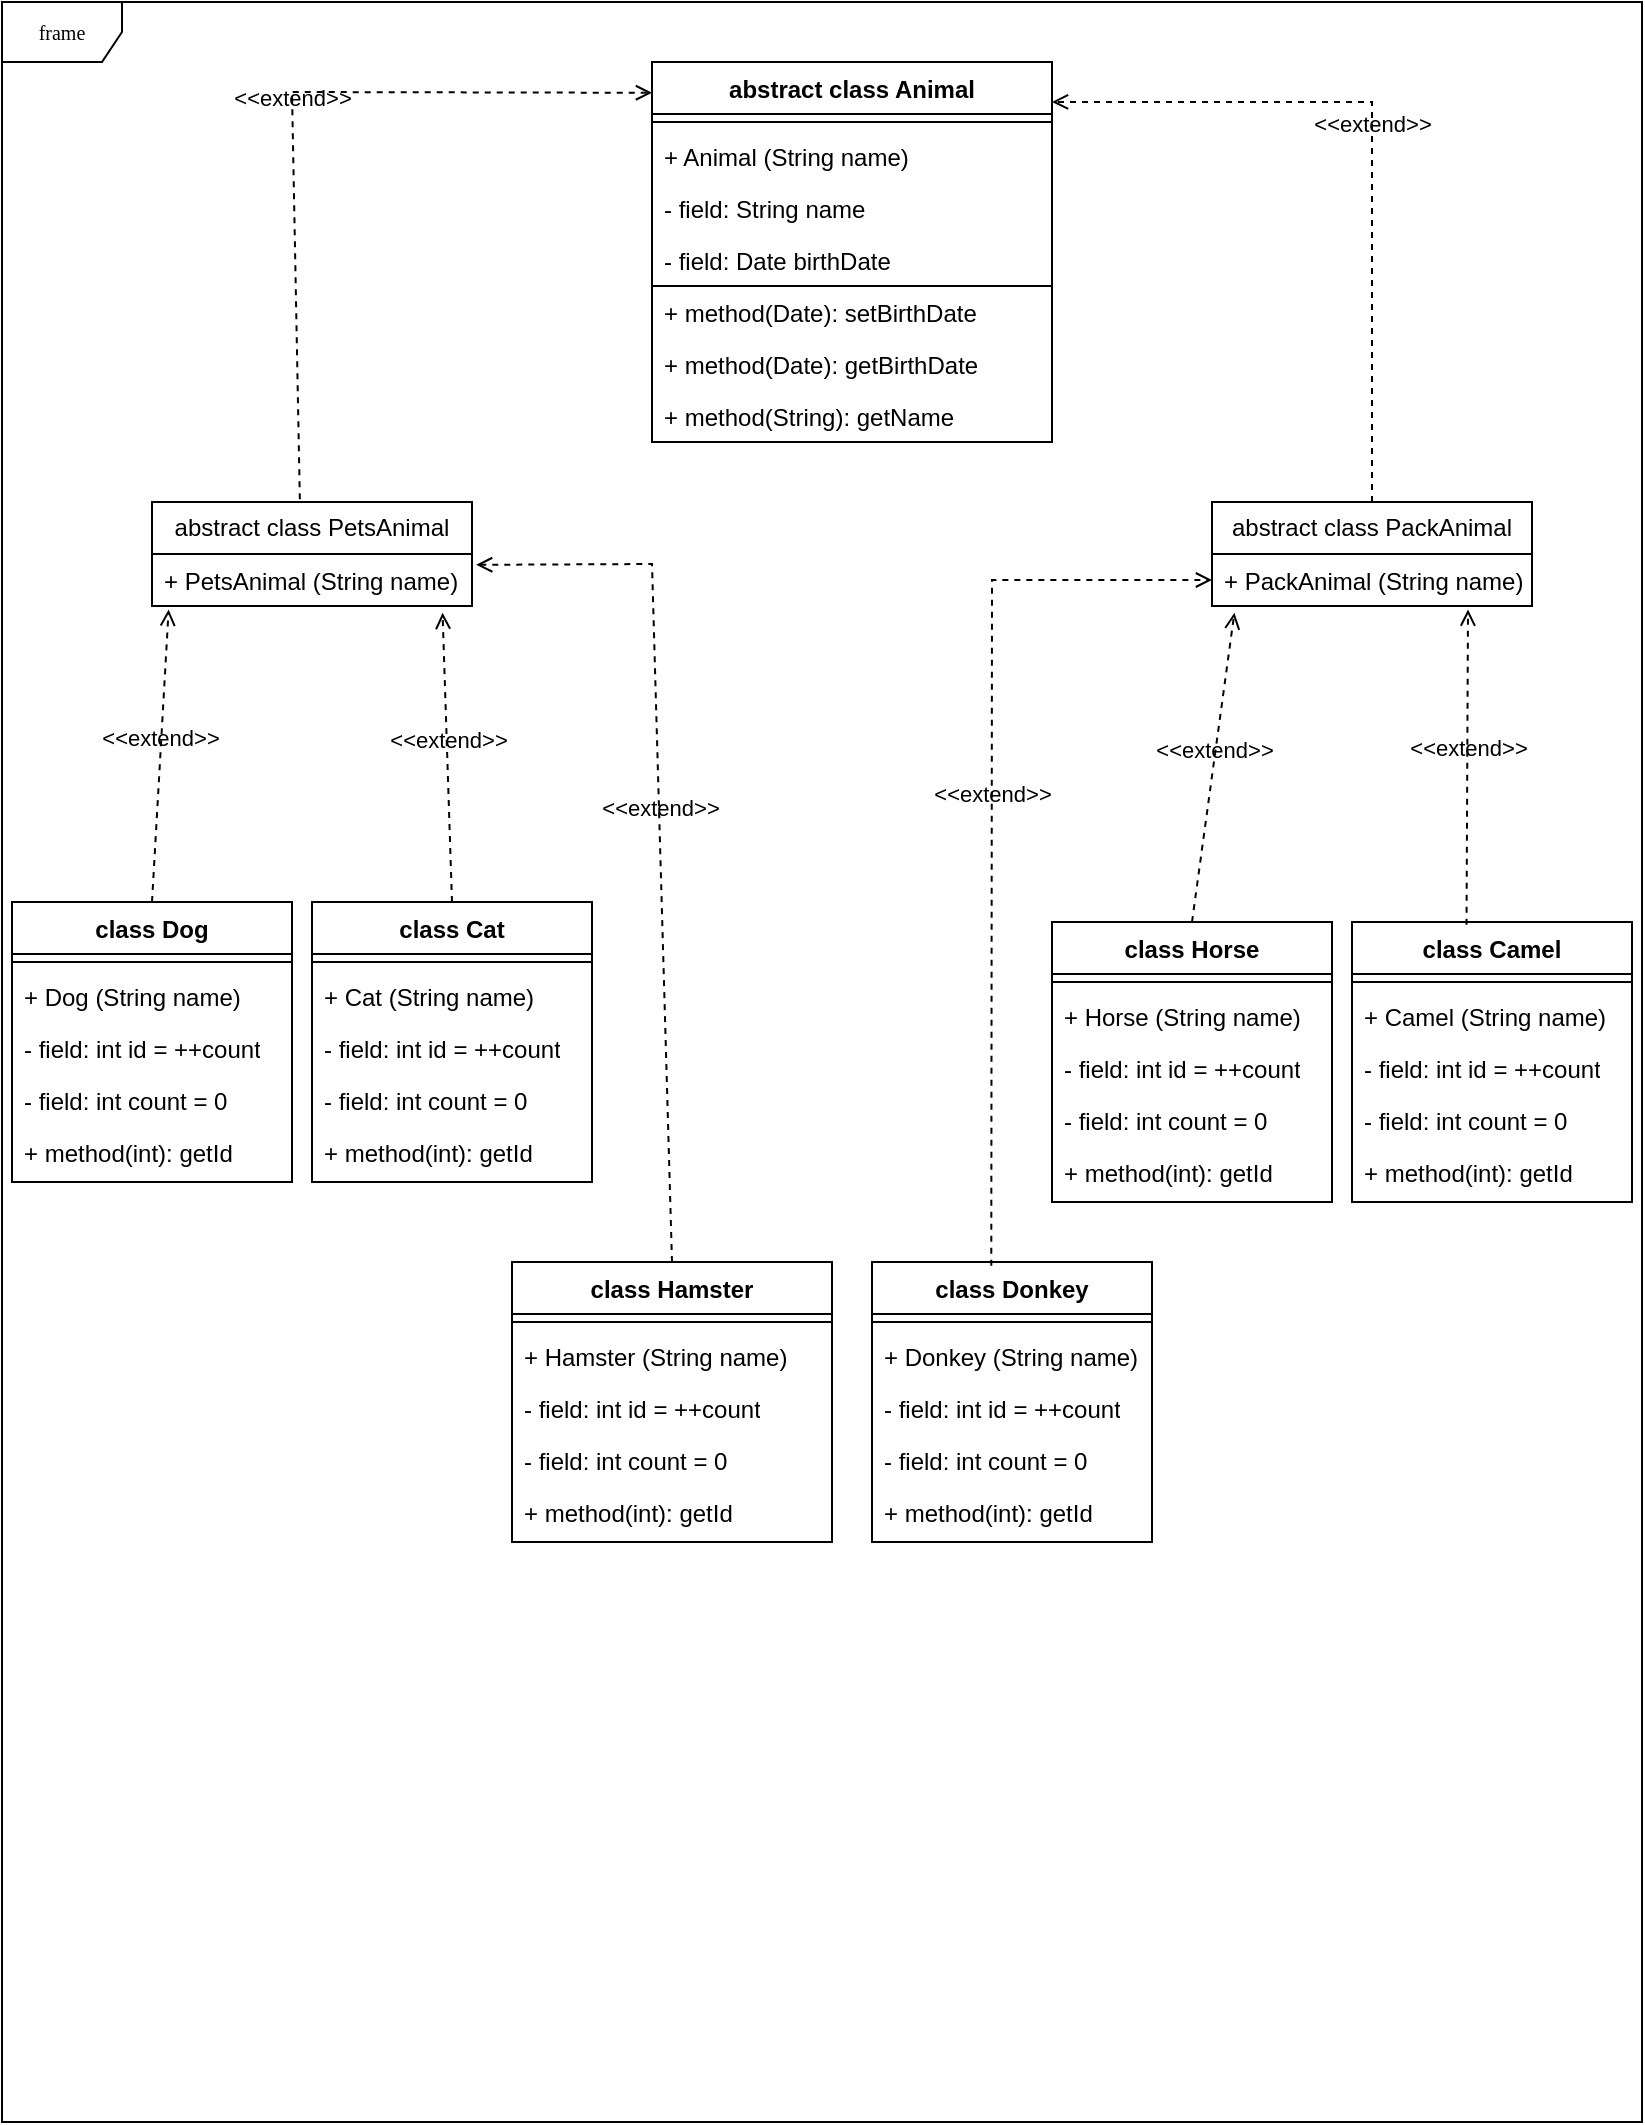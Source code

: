 <mxfile version="22.0.2" type="device">
  <diagram name="Page-1" id="c4acf3e9-155e-7222-9cf6-157b1a14988f">
    <mxGraphModel dx="1036" dy="614" grid="1" gridSize="10" guides="1" tooltips="1" connect="1" arrows="1" fold="1" page="1" pageScale="1" pageWidth="850" pageHeight="1100" background="none" math="0" shadow="0">
      <root>
        <mxCell id="0" />
        <mxCell id="1" parent="0" />
        <mxCell id="17acba5748e5396b-1" value="frame" style="shape=umlFrame;whiteSpace=wrap;html=1;rounded=0;shadow=0;comic=0;labelBackgroundColor=none;strokeWidth=1;fontFamily=Verdana;fontSize=10;align=center;" parent="1" vertex="1">
          <mxGeometry x="15" y="20" width="820" height="1060" as="geometry" />
        </mxCell>
        <mxCell id="R_06dDn50U2fqNJrU8vm-5" value="abstract class Animal" style="swimlane;fontStyle=1;align=center;verticalAlign=top;childLayout=stackLayout;horizontal=1;startSize=26;horizontalStack=0;resizeParent=1;resizeParentMax=0;resizeLast=0;collapsible=1;marginBottom=0;whiteSpace=wrap;html=1;" vertex="1" parent="1">
          <mxGeometry x="340" y="50" width="200" height="190" as="geometry" />
        </mxCell>
        <mxCell id="R_06dDn50U2fqNJrU8vm-7" value="" style="line;strokeWidth=1;fillColor=none;align=left;verticalAlign=middle;spacingTop=-1;spacingLeft=3;spacingRight=3;rotatable=0;labelPosition=right;points=[];portConstraint=eastwest;strokeColor=inherit;" vertex="1" parent="R_06dDn50U2fqNJrU8vm-5">
          <mxGeometry y="26" width="200" height="8" as="geometry" />
        </mxCell>
        <mxCell id="R_06dDn50U2fqNJrU8vm-6" value="+ Animal (String name)" style="text;strokeColor=none;fillColor=none;align=left;verticalAlign=top;spacingLeft=4;spacingRight=4;overflow=hidden;rotatable=0;points=[[0,0.5],[1,0.5]];portConstraint=eastwest;whiteSpace=wrap;html=1;" vertex="1" parent="R_06dDn50U2fqNJrU8vm-5">
          <mxGeometry y="34" width="200" height="26" as="geometry" />
        </mxCell>
        <mxCell id="R_06dDn50U2fqNJrU8vm-13" value="- field: String name" style="text;strokeColor=none;fillColor=none;align=left;verticalAlign=top;spacingLeft=4;spacingRight=4;overflow=hidden;rotatable=0;points=[[0,0.5],[1,0.5]];portConstraint=eastwest;whiteSpace=wrap;html=1;" vertex="1" parent="R_06dDn50U2fqNJrU8vm-5">
          <mxGeometry y="60" width="200" height="26" as="geometry" />
        </mxCell>
        <mxCell id="R_06dDn50U2fqNJrU8vm-11" value="- field: Date birthDate" style="text;strokeColor=none;fillColor=none;align=left;verticalAlign=top;spacingLeft=4;spacingRight=4;overflow=hidden;rotatable=0;points=[[0,0.5],[1,0.5]];portConstraint=eastwest;whiteSpace=wrap;html=1;" vertex="1" parent="R_06dDn50U2fqNJrU8vm-5">
          <mxGeometry y="86" width="200" height="26" as="geometry" />
        </mxCell>
        <mxCell id="R_06dDn50U2fqNJrU8vm-38" value="" style="group;strokeColor=#000000;" vertex="1" connectable="0" parent="R_06dDn50U2fqNJrU8vm-5">
          <mxGeometry y="112" width="200" height="78" as="geometry" />
        </mxCell>
        <mxCell id="R_06dDn50U2fqNJrU8vm-8" value="+ method(Date): setBirthDate" style="text;strokeColor=none;fillColor=none;align=left;verticalAlign=top;spacingLeft=4;spacingRight=4;overflow=hidden;rotatable=0;points=[[0,0.5],[1,0.5]];portConstraint=eastwest;whiteSpace=wrap;html=1;" vertex="1" parent="R_06dDn50U2fqNJrU8vm-38">
          <mxGeometry width="200" height="26" as="geometry" />
        </mxCell>
        <mxCell id="R_06dDn50U2fqNJrU8vm-10" value="+ method(Date): getBirthDate" style="text;strokeColor=none;fillColor=none;align=left;verticalAlign=top;spacingLeft=4;spacingRight=4;overflow=hidden;rotatable=0;points=[[0,0.5],[1,0.5]];portConstraint=eastwest;whiteSpace=wrap;html=1;" vertex="1" parent="R_06dDn50U2fqNJrU8vm-38">
          <mxGeometry y="26" width="200" height="26" as="geometry" />
        </mxCell>
        <mxCell id="R_06dDn50U2fqNJrU8vm-12" value="+ method(String): getName" style="text;strokeColor=none;fillColor=none;align=left;verticalAlign=top;spacingLeft=4;spacingRight=4;overflow=hidden;rotatable=0;points=[[0,0.5],[1,0.5]];portConstraint=eastwest;whiteSpace=wrap;html=1;" vertex="1" parent="R_06dDn50U2fqNJrU8vm-38">
          <mxGeometry y="52" width="200" height="26" as="geometry" />
        </mxCell>
        <mxCell id="R_06dDn50U2fqNJrU8vm-14" value="abstract class PetsAnimal" style="swimlane;fontStyle=0;childLayout=stackLayout;horizontal=1;startSize=26;fillColor=none;horizontalStack=0;resizeParent=1;resizeParentMax=0;resizeLast=0;collapsible=1;marginBottom=0;whiteSpace=wrap;html=1;" vertex="1" parent="1">
          <mxGeometry x="90" y="270" width="160" height="52" as="geometry" />
        </mxCell>
        <mxCell id="R_06dDn50U2fqNJrU8vm-18" value="abstract class&amp;nbsp;PackAnimal" style="swimlane;fontStyle=0;childLayout=stackLayout;horizontal=1;startSize=26;fillColor=none;horizontalStack=0;resizeParent=1;resizeParentMax=0;resizeLast=0;collapsible=1;marginBottom=0;whiteSpace=wrap;html=1;" vertex="1" parent="1">
          <mxGeometry x="620" y="270" width="160" height="52" as="geometry" />
        </mxCell>
        <mxCell id="R_06dDn50U2fqNJrU8vm-27" value="+ PetsAnimal (String name)" style="text;strokeColor=none;fillColor=none;align=left;verticalAlign=top;spacingLeft=4;spacingRight=4;overflow=hidden;rotatable=0;points=[[0,0.5],[1,0.5]];portConstraint=eastwest;whiteSpace=wrap;html=1;" vertex="1" parent="1">
          <mxGeometry x="90" y="296" width="160" height="26" as="geometry" />
        </mxCell>
        <mxCell id="R_06dDn50U2fqNJrU8vm-28" value="+ PackAnimal (String name)" style="text;strokeColor=none;fillColor=none;align=left;verticalAlign=top;spacingLeft=4;spacingRight=4;overflow=hidden;rotatable=0;points=[[0,0.5],[1,0.5]];portConstraint=eastwest;whiteSpace=wrap;html=1;" vertex="1" parent="1">
          <mxGeometry x="620" y="296" width="160" height="26" as="geometry" />
        </mxCell>
        <mxCell id="R_06dDn50U2fqNJrU8vm-39" value="class&amp;nbsp;Dog" style="swimlane;fontStyle=1;align=center;verticalAlign=top;childLayout=stackLayout;horizontal=1;startSize=26;horizontalStack=0;resizeParent=1;resizeParentMax=0;resizeLast=0;collapsible=1;marginBottom=0;whiteSpace=wrap;html=1;" vertex="1" parent="1">
          <mxGeometry x="20" y="470" width="140" height="140" as="geometry" />
        </mxCell>
        <mxCell id="R_06dDn50U2fqNJrU8vm-40" value="" style="line;strokeWidth=1;fillColor=none;align=left;verticalAlign=middle;spacingTop=-1;spacingLeft=3;spacingRight=3;rotatable=0;labelPosition=right;points=[];portConstraint=eastwest;strokeColor=inherit;" vertex="1" parent="R_06dDn50U2fqNJrU8vm-39">
          <mxGeometry y="26" width="140" height="8" as="geometry" />
        </mxCell>
        <mxCell id="R_06dDn50U2fqNJrU8vm-41" value="+ Dog (String name)" style="text;strokeColor=none;fillColor=none;align=left;verticalAlign=top;spacingLeft=4;spacingRight=4;overflow=hidden;rotatable=0;points=[[0,0.5],[1,0.5]];portConstraint=eastwest;whiteSpace=wrap;html=1;" vertex="1" parent="R_06dDn50U2fqNJrU8vm-39">
          <mxGeometry y="34" width="140" height="26" as="geometry" />
        </mxCell>
        <mxCell id="R_06dDn50U2fqNJrU8vm-42" value="- field: int id = ++count" style="text;strokeColor=none;fillColor=none;align=left;verticalAlign=top;spacingLeft=4;spacingRight=4;overflow=hidden;rotatable=0;points=[[0,0.5],[1,0.5]];portConstraint=eastwest;whiteSpace=wrap;html=1;" vertex="1" parent="R_06dDn50U2fqNJrU8vm-39">
          <mxGeometry y="60" width="140" height="26" as="geometry" />
        </mxCell>
        <mxCell id="R_06dDn50U2fqNJrU8vm-43" value="- field: int count = 0" style="text;strokeColor=none;fillColor=none;align=left;verticalAlign=top;spacingLeft=4;spacingRight=4;overflow=hidden;rotatable=0;points=[[0,0.5],[1,0.5]];portConstraint=eastwest;whiteSpace=wrap;html=1;" vertex="1" parent="R_06dDn50U2fqNJrU8vm-39">
          <mxGeometry y="86" width="140" height="26" as="geometry" />
        </mxCell>
        <mxCell id="R_06dDn50U2fqNJrU8vm-45" value="+ method(int): getId" style="text;strokeColor=none;fillColor=none;align=left;verticalAlign=top;spacingLeft=4;spacingRight=4;overflow=hidden;rotatable=0;points=[[0,0.5],[1,0.5]];portConstraint=eastwest;whiteSpace=wrap;html=1;" vertex="1" parent="R_06dDn50U2fqNJrU8vm-39">
          <mxGeometry y="112" width="140" height="28" as="geometry" />
        </mxCell>
        <mxCell id="R_06dDn50U2fqNJrU8vm-49" value="class&amp;nbsp;Cat" style="swimlane;fontStyle=1;align=center;verticalAlign=top;childLayout=stackLayout;horizontal=1;startSize=26;horizontalStack=0;resizeParent=1;resizeParentMax=0;resizeLast=0;collapsible=1;marginBottom=0;whiteSpace=wrap;html=1;" vertex="1" parent="1">
          <mxGeometry x="170" y="470" width="140" height="140" as="geometry" />
        </mxCell>
        <mxCell id="R_06dDn50U2fqNJrU8vm-50" value="" style="line;strokeWidth=1;fillColor=none;align=left;verticalAlign=middle;spacingTop=-1;spacingLeft=3;spacingRight=3;rotatable=0;labelPosition=right;points=[];portConstraint=eastwest;strokeColor=inherit;" vertex="1" parent="R_06dDn50U2fqNJrU8vm-49">
          <mxGeometry y="26" width="140" height="8" as="geometry" />
        </mxCell>
        <mxCell id="R_06dDn50U2fqNJrU8vm-51" value="+ Cat (String name)" style="text;strokeColor=none;fillColor=none;align=left;verticalAlign=top;spacingLeft=4;spacingRight=4;overflow=hidden;rotatable=0;points=[[0,0.5],[1,0.5]];portConstraint=eastwest;whiteSpace=wrap;html=1;" vertex="1" parent="R_06dDn50U2fqNJrU8vm-49">
          <mxGeometry y="34" width="140" height="26" as="geometry" />
        </mxCell>
        <mxCell id="R_06dDn50U2fqNJrU8vm-52" value="- field: int id = ++count" style="text;strokeColor=none;fillColor=none;align=left;verticalAlign=top;spacingLeft=4;spacingRight=4;overflow=hidden;rotatable=0;points=[[0,0.5],[1,0.5]];portConstraint=eastwest;whiteSpace=wrap;html=1;" vertex="1" parent="R_06dDn50U2fqNJrU8vm-49">
          <mxGeometry y="60" width="140" height="26" as="geometry" />
        </mxCell>
        <mxCell id="R_06dDn50U2fqNJrU8vm-53" value="- field: int count = 0" style="text;strokeColor=none;fillColor=none;align=left;verticalAlign=top;spacingLeft=4;spacingRight=4;overflow=hidden;rotatable=0;points=[[0,0.5],[1,0.5]];portConstraint=eastwest;whiteSpace=wrap;html=1;" vertex="1" parent="R_06dDn50U2fqNJrU8vm-49">
          <mxGeometry y="86" width="140" height="26" as="geometry" />
        </mxCell>
        <mxCell id="R_06dDn50U2fqNJrU8vm-54" value="+ method(int): getId" style="text;strokeColor=none;fillColor=none;align=left;verticalAlign=top;spacingLeft=4;spacingRight=4;overflow=hidden;rotatable=0;points=[[0,0.5],[1,0.5]];portConstraint=eastwest;whiteSpace=wrap;html=1;" vertex="1" parent="R_06dDn50U2fqNJrU8vm-49">
          <mxGeometry y="112" width="140" height="28" as="geometry" />
        </mxCell>
        <mxCell id="R_06dDn50U2fqNJrU8vm-55" value="class&amp;nbsp;Hamster" style="swimlane;fontStyle=1;align=center;verticalAlign=top;childLayout=stackLayout;horizontal=1;startSize=26;horizontalStack=0;resizeParent=1;resizeParentMax=0;resizeLast=0;collapsible=1;marginBottom=0;whiteSpace=wrap;html=1;" vertex="1" parent="1">
          <mxGeometry x="270" y="650" width="160" height="140" as="geometry" />
        </mxCell>
        <mxCell id="R_06dDn50U2fqNJrU8vm-56" value="" style="line;strokeWidth=1;fillColor=none;align=left;verticalAlign=middle;spacingTop=-1;spacingLeft=3;spacingRight=3;rotatable=0;labelPosition=right;points=[];portConstraint=eastwest;strokeColor=inherit;" vertex="1" parent="R_06dDn50U2fqNJrU8vm-55">
          <mxGeometry y="26" width="160" height="8" as="geometry" />
        </mxCell>
        <mxCell id="R_06dDn50U2fqNJrU8vm-57" value="+&amp;nbsp;Hamster&amp;nbsp;(String name)" style="text;strokeColor=none;fillColor=none;align=left;verticalAlign=top;spacingLeft=4;spacingRight=4;overflow=hidden;rotatable=0;points=[[0,0.5],[1,0.5]];portConstraint=eastwest;whiteSpace=wrap;html=1;" vertex="1" parent="R_06dDn50U2fqNJrU8vm-55">
          <mxGeometry y="34" width="160" height="26" as="geometry" />
        </mxCell>
        <mxCell id="R_06dDn50U2fqNJrU8vm-58" value="- field: int id = ++count" style="text;strokeColor=none;fillColor=none;align=left;verticalAlign=top;spacingLeft=4;spacingRight=4;overflow=hidden;rotatable=0;points=[[0,0.5],[1,0.5]];portConstraint=eastwest;whiteSpace=wrap;html=1;" vertex="1" parent="R_06dDn50U2fqNJrU8vm-55">
          <mxGeometry y="60" width="160" height="26" as="geometry" />
        </mxCell>
        <mxCell id="R_06dDn50U2fqNJrU8vm-59" value="- field: int count = 0" style="text;strokeColor=none;fillColor=none;align=left;verticalAlign=top;spacingLeft=4;spacingRight=4;overflow=hidden;rotatable=0;points=[[0,0.5],[1,0.5]];portConstraint=eastwest;whiteSpace=wrap;html=1;" vertex="1" parent="R_06dDn50U2fqNJrU8vm-55">
          <mxGeometry y="86" width="160" height="26" as="geometry" />
        </mxCell>
        <mxCell id="R_06dDn50U2fqNJrU8vm-60" value="+ method(int): getId" style="text;strokeColor=none;fillColor=none;align=left;verticalAlign=top;spacingLeft=4;spacingRight=4;overflow=hidden;rotatable=0;points=[[0,0.5],[1,0.5]];portConstraint=eastwest;whiteSpace=wrap;html=1;" vertex="1" parent="R_06dDn50U2fqNJrU8vm-55">
          <mxGeometry y="112" width="160" height="28" as="geometry" />
        </mxCell>
        <mxCell id="R_06dDn50U2fqNJrU8vm-61" value="class&amp;nbsp;Camel" style="swimlane;fontStyle=1;align=center;verticalAlign=top;childLayout=stackLayout;horizontal=1;startSize=26;horizontalStack=0;resizeParent=1;resizeParentMax=0;resizeLast=0;collapsible=1;marginBottom=0;whiteSpace=wrap;html=1;" vertex="1" parent="1">
          <mxGeometry x="690" y="480" width="140" height="140" as="geometry" />
        </mxCell>
        <mxCell id="R_06dDn50U2fqNJrU8vm-62" value="" style="line;strokeWidth=1;fillColor=none;align=left;verticalAlign=middle;spacingTop=-1;spacingLeft=3;spacingRight=3;rotatable=0;labelPosition=right;points=[];portConstraint=eastwest;strokeColor=inherit;" vertex="1" parent="R_06dDn50U2fqNJrU8vm-61">
          <mxGeometry y="26" width="140" height="8" as="geometry" />
        </mxCell>
        <mxCell id="R_06dDn50U2fqNJrU8vm-63" value="+&amp;nbsp;Camel&amp;nbsp;(String name)" style="text;strokeColor=none;fillColor=none;align=left;verticalAlign=top;spacingLeft=4;spacingRight=4;overflow=hidden;rotatable=0;points=[[0,0.5],[1,0.5]];portConstraint=eastwest;whiteSpace=wrap;html=1;" vertex="1" parent="R_06dDn50U2fqNJrU8vm-61">
          <mxGeometry y="34" width="140" height="26" as="geometry" />
        </mxCell>
        <mxCell id="R_06dDn50U2fqNJrU8vm-64" value="- field: int id = ++count" style="text;strokeColor=none;fillColor=none;align=left;verticalAlign=top;spacingLeft=4;spacingRight=4;overflow=hidden;rotatable=0;points=[[0,0.5],[1,0.5]];portConstraint=eastwest;whiteSpace=wrap;html=1;" vertex="1" parent="R_06dDn50U2fqNJrU8vm-61">
          <mxGeometry y="60" width="140" height="26" as="geometry" />
        </mxCell>
        <mxCell id="R_06dDn50U2fqNJrU8vm-65" value="- field: int count = 0" style="text;strokeColor=none;fillColor=none;align=left;verticalAlign=top;spacingLeft=4;spacingRight=4;overflow=hidden;rotatable=0;points=[[0,0.5],[1,0.5]];portConstraint=eastwest;whiteSpace=wrap;html=1;" vertex="1" parent="R_06dDn50U2fqNJrU8vm-61">
          <mxGeometry y="86" width="140" height="26" as="geometry" />
        </mxCell>
        <mxCell id="R_06dDn50U2fqNJrU8vm-66" value="+ method(int): getId" style="text;strokeColor=none;fillColor=none;align=left;verticalAlign=top;spacingLeft=4;spacingRight=4;overflow=hidden;rotatable=0;points=[[0,0.5],[1,0.5]];portConstraint=eastwest;whiteSpace=wrap;html=1;" vertex="1" parent="R_06dDn50U2fqNJrU8vm-61">
          <mxGeometry y="112" width="140" height="28" as="geometry" />
        </mxCell>
        <mxCell id="R_06dDn50U2fqNJrU8vm-67" value="class&amp;nbsp;Horse" style="swimlane;fontStyle=1;align=center;verticalAlign=top;childLayout=stackLayout;horizontal=1;startSize=26;horizontalStack=0;resizeParent=1;resizeParentMax=0;resizeLast=0;collapsible=1;marginBottom=0;whiteSpace=wrap;html=1;" vertex="1" parent="1">
          <mxGeometry x="540" y="480" width="140" height="140" as="geometry" />
        </mxCell>
        <mxCell id="R_06dDn50U2fqNJrU8vm-68" value="" style="line;strokeWidth=1;fillColor=none;align=left;verticalAlign=middle;spacingTop=-1;spacingLeft=3;spacingRight=3;rotatable=0;labelPosition=right;points=[];portConstraint=eastwest;strokeColor=inherit;" vertex="1" parent="R_06dDn50U2fqNJrU8vm-67">
          <mxGeometry y="26" width="140" height="8" as="geometry" />
        </mxCell>
        <mxCell id="R_06dDn50U2fqNJrU8vm-69" value="+&amp;nbsp;Horse&amp;nbsp;(String name)" style="text;strokeColor=none;fillColor=none;align=left;verticalAlign=top;spacingLeft=4;spacingRight=4;overflow=hidden;rotatable=0;points=[[0,0.5],[1,0.5]];portConstraint=eastwest;whiteSpace=wrap;html=1;" vertex="1" parent="R_06dDn50U2fqNJrU8vm-67">
          <mxGeometry y="34" width="140" height="26" as="geometry" />
        </mxCell>
        <mxCell id="R_06dDn50U2fqNJrU8vm-70" value="- field: int id = ++count" style="text;strokeColor=none;fillColor=none;align=left;verticalAlign=top;spacingLeft=4;spacingRight=4;overflow=hidden;rotatable=0;points=[[0,0.5],[1,0.5]];portConstraint=eastwest;whiteSpace=wrap;html=1;" vertex="1" parent="R_06dDn50U2fqNJrU8vm-67">
          <mxGeometry y="60" width="140" height="26" as="geometry" />
        </mxCell>
        <mxCell id="R_06dDn50U2fqNJrU8vm-71" value="- field: int count = 0" style="text;strokeColor=none;fillColor=none;align=left;verticalAlign=top;spacingLeft=4;spacingRight=4;overflow=hidden;rotatable=0;points=[[0,0.5],[1,0.5]];portConstraint=eastwest;whiteSpace=wrap;html=1;" vertex="1" parent="R_06dDn50U2fqNJrU8vm-67">
          <mxGeometry y="86" width="140" height="26" as="geometry" />
        </mxCell>
        <mxCell id="R_06dDn50U2fqNJrU8vm-72" value="+ method(int): getId" style="text;strokeColor=none;fillColor=none;align=left;verticalAlign=top;spacingLeft=4;spacingRight=4;overflow=hidden;rotatable=0;points=[[0,0.5],[1,0.5]];portConstraint=eastwest;whiteSpace=wrap;html=1;" vertex="1" parent="R_06dDn50U2fqNJrU8vm-67">
          <mxGeometry y="112" width="140" height="28" as="geometry" />
        </mxCell>
        <mxCell id="R_06dDn50U2fqNJrU8vm-79" value="class&amp;nbsp;Donkey" style="swimlane;fontStyle=1;align=center;verticalAlign=top;childLayout=stackLayout;horizontal=1;startSize=26;horizontalStack=0;resizeParent=1;resizeParentMax=0;resizeLast=0;collapsible=1;marginBottom=0;whiteSpace=wrap;html=1;" vertex="1" parent="1">
          <mxGeometry x="450" y="650" width="140" height="140" as="geometry" />
        </mxCell>
        <mxCell id="R_06dDn50U2fqNJrU8vm-80" value="" style="line;strokeWidth=1;fillColor=none;align=left;verticalAlign=middle;spacingTop=-1;spacingLeft=3;spacingRight=3;rotatable=0;labelPosition=right;points=[];portConstraint=eastwest;strokeColor=inherit;" vertex="1" parent="R_06dDn50U2fqNJrU8vm-79">
          <mxGeometry y="26" width="140" height="8" as="geometry" />
        </mxCell>
        <mxCell id="R_06dDn50U2fqNJrU8vm-81" value="+&amp;nbsp;Donkey&amp;nbsp;(String name)" style="text;strokeColor=none;fillColor=none;align=left;verticalAlign=top;spacingLeft=4;spacingRight=4;overflow=hidden;rotatable=0;points=[[0,0.5],[1,0.5]];portConstraint=eastwest;whiteSpace=wrap;html=1;" vertex="1" parent="R_06dDn50U2fqNJrU8vm-79">
          <mxGeometry y="34" width="140" height="26" as="geometry" />
        </mxCell>
        <mxCell id="R_06dDn50U2fqNJrU8vm-82" value="- field: int id = ++count" style="text;strokeColor=none;fillColor=none;align=left;verticalAlign=top;spacingLeft=4;spacingRight=4;overflow=hidden;rotatable=0;points=[[0,0.5],[1,0.5]];portConstraint=eastwest;whiteSpace=wrap;html=1;" vertex="1" parent="R_06dDn50U2fqNJrU8vm-79">
          <mxGeometry y="60" width="140" height="26" as="geometry" />
        </mxCell>
        <mxCell id="R_06dDn50U2fqNJrU8vm-83" value="- field: int count = 0" style="text;strokeColor=none;fillColor=none;align=left;verticalAlign=top;spacingLeft=4;spacingRight=4;overflow=hidden;rotatable=0;points=[[0,0.5],[1,0.5]];portConstraint=eastwest;whiteSpace=wrap;html=1;" vertex="1" parent="R_06dDn50U2fqNJrU8vm-79">
          <mxGeometry y="86" width="140" height="26" as="geometry" />
        </mxCell>
        <mxCell id="R_06dDn50U2fqNJrU8vm-84" value="+ method(int): getId" style="text;strokeColor=none;fillColor=none;align=left;verticalAlign=top;spacingLeft=4;spacingRight=4;overflow=hidden;rotatable=0;points=[[0,0.5],[1,0.5]];portConstraint=eastwest;whiteSpace=wrap;html=1;" vertex="1" parent="R_06dDn50U2fqNJrU8vm-79">
          <mxGeometry y="112" width="140" height="28" as="geometry" />
        </mxCell>
        <mxCell id="R_06dDn50U2fqNJrU8vm-85" value="&amp;lt;&amp;lt;extend&amp;gt;&amp;gt;" style="html=1;verticalAlign=bottom;labelBackgroundColor=none;endArrow=open;endFill=0;dashed=1;rounded=0;exitX=0.462;exitY=-0.027;exitDx=0;exitDy=0;exitPerimeter=0;entryX=0;entryY=0.081;entryDx=0;entryDy=0;entryPerimeter=0;" edge="1" parent="1" source="R_06dDn50U2fqNJrU8vm-14" target="R_06dDn50U2fqNJrU8vm-5">
          <mxGeometry width="160" relative="1" as="geometry">
            <mxPoint x="340" y="350" as="sourcePoint" />
            <mxPoint x="500" y="350" as="targetPoint" />
            <Array as="points">
              <mxPoint x="160" y="65" />
            </Array>
          </mxGeometry>
        </mxCell>
        <mxCell id="R_06dDn50U2fqNJrU8vm-86" value="&amp;lt;&amp;lt;extend&amp;gt;&amp;gt;" style="html=1;verticalAlign=bottom;labelBackgroundColor=none;endArrow=open;endFill=0;dashed=1;rounded=0;exitX=0.5;exitY=0;exitDx=0;exitDy=0;entryX=1;entryY=0.105;entryDx=0;entryDy=0;entryPerimeter=0;" edge="1" parent="1" source="R_06dDn50U2fqNJrU8vm-18" target="R_06dDn50U2fqNJrU8vm-5">
          <mxGeometry width="160" relative="1" as="geometry">
            <mxPoint x="340" y="350" as="sourcePoint" />
            <mxPoint x="500" y="350" as="targetPoint" />
            <Array as="points">
              <mxPoint x="700" y="70" />
            </Array>
          </mxGeometry>
        </mxCell>
        <mxCell id="R_06dDn50U2fqNJrU8vm-87" value="&amp;lt;&amp;lt;extend&amp;gt;&amp;gt;" style="html=1;verticalAlign=bottom;labelBackgroundColor=none;endArrow=open;endFill=0;dashed=1;rounded=0;exitX=0.5;exitY=0;exitDx=0;exitDy=0;entryX=0.052;entryY=1.069;entryDx=0;entryDy=0;entryPerimeter=0;" edge="1" parent="1" source="R_06dDn50U2fqNJrU8vm-39" target="R_06dDn50U2fqNJrU8vm-27">
          <mxGeometry width="160" relative="1" as="geometry">
            <mxPoint x="340" y="350" as="sourcePoint" />
            <mxPoint x="500" y="350" as="targetPoint" />
          </mxGeometry>
        </mxCell>
        <mxCell id="R_06dDn50U2fqNJrU8vm-88" value="&amp;lt;&amp;lt;extend&amp;gt;&amp;gt;" style="html=1;verticalAlign=bottom;labelBackgroundColor=none;endArrow=open;endFill=0;dashed=1;rounded=0;exitX=0.5;exitY=0;exitDx=0;exitDy=0;entryX=0.908;entryY=1.131;entryDx=0;entryDy=0;entryPerimeter=0;" edge="1" parent="1" source="R_06dDn50U2fqNJrU8vm-49" target="R_06dDn50U2fqNJrU8vm-27">
          <mxGeometry width="160" relative="1" as="geometry">
            <mxPoint x="340" y="350" as="sourcePoint" />
            <mxPoint x="500" y="350" as="targetPoint" />
          </mxGeometry>
        </mxCell>
        <mxCell id="R_06dDn50U2fqNJrU8vm-89" value="&amp;lt;&amp;lt;extend&amp;gt;&amp;gt;" style="html=1;verticalAlign=bottom;labelBackgroundColor=none;endArrow=open;endFill=0;dashed=1;rounded=0;exitX=0.409;exitY=0.01;exitDx=0;exitDy=0;exitPerimeter=0;entryX=0.8;entryY=1.069;entryDx=0;entryDy=0;entryPerimeter=0;" edge="1" parent="1" source="R_06dDn50U2fqNJrU8vm-61" target="R_06dDn50U2fqNJrU8vm-28">
          <mxGeometry width="160" relative="1" as="geometry">
            <mxPoint x="340" y="350" as="sourcePoint" />
            <mxPoint x="500" y="350" as="targetPoint" />
          </mxGeometry>
        </mxCell>
        <mxCell id="R_06dDn50U2fqNJrU8vm-90" value="&amp;lt;&amp;lt;extend&amp;gt;&amp;gt;" style="html=1;verticalAlign=bottom;labelBackgroundColor=none;endArrow=open;endFill=0;dashed=1;rounded=0;exitX=0.5;exitY=0;exitDx=0;exitDy=0;entryX=0.07;entryY=1.131;entryDx=0;entryDy=0;entryPerimeter=0;" edge="1" parent="1" source="R_06dDn50U2fqNJrU8vm-67" target="R_06dDn50U2fqNJrU8vm-28">
          <mxGeometry width="160" relative="1" as="geometry">
            <mxPoint x="340" y="350" as="sourcePoint" />
            <mxPoint x="500" y="350" as="targetPoint" />
          </mxGeometry>
        </mxCell>
        <mxCell id="R_06dDn50U2fqNJrU8vm-91" value="&amp;lt;&amp;lt;extend&amp;gt;&amp;gt;" style="html=1;verticalAlign=bottom;labelBackgroundColor=none;endArrow=open;endFill=0;dashed=1;rounded=0;exitX=0.5;exitY=0;exitDx=0;exitDy=0;entryX=1.013;entryY=0.208;entryDx=0;entryDy=0;entryPerimeter=0;" edge="1" parent="1" source="R_06dDn50U2fqNJrU8vm-55" target="R_06dDn50U2fqNJrU8vm-27">
          <mxGeometry width="160" relative="1" as="geometry">
            <mxPoint x="340" y="450" as="sourcePoint" />
            <mxPoint x="500" y="450" as="targetPoint" />
            <Array as="points">
              <mxPoint x="340" y="301" />
            </Array>
          </mxGeometry>
        </mxCell>
        <mxCell id="R_06dDn50U2fqNJrU8vm-92" value="&amp;lt;&amp;lt;extend&amp;gt;&amp;gt;" style="html=1;verticalAlign=bottom;labelBackgroundColor=none;endArrow=open;endFill=0;dashed=1;rounded=0;exitX=0.426;exitY=0.013;exitDx=0;exitDy=0;exitPerimeter=0;entryX=0;entryY=0.5;entryDx=0;entryDy=0;" edge="1" parent="1" source="R_06dDn50U2fqNJrU8vm-79" target="R_06dDn50U2fqNJrU8vm-28">
          <mxGeometry width="160" relative="1" as="geometry">
            <mxPoint x="340" y="450" as="sourcePoint" />
            <mxPoint x="500" y="450" as="targetPoint" />
            <Array as="points">
              <mxPoint x="510" y="309" />
            </Array>
          </mxGeometry>
        </mxCell>
      </root>
    </mxGraphModel>
  </diagram>
</mxfile>
